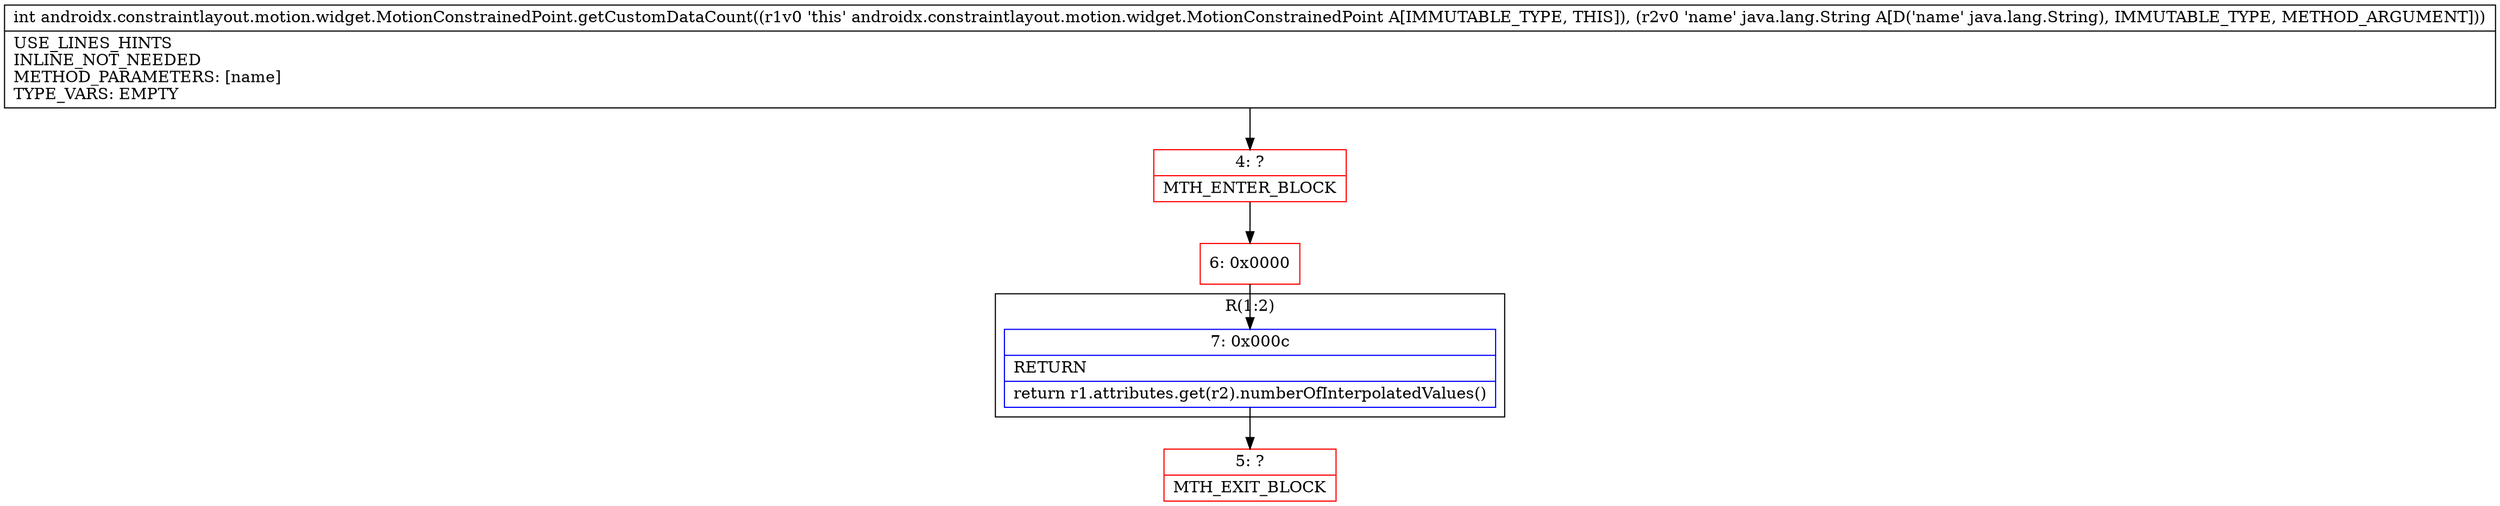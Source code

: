 digraph "CFG forandroidx.constraintlayout.motion.widget.MotionConstrainedPoint.getCustomDataCount(Ljava\/lang\/String;)I" {
subgraph cluster_Region_443671614 {
label = "R(1:2)";
node [shape=record,color=blue];
Node_7 [shape=record,label="{7\:\ 0x000c|RETURN\l|return r1.attributes.get(r2).numberOfInterpolatedValues()\l}"];
}
Node_4 [shape=record,color=red,label="{4\:\ ?|MTH_ENTER_BLOCK\l}"];
Node_6 [shape=record,color=red,label="{6\:\ 0x0000}"];
Node_5 [shape=record,color=red,label="{5\:\ ?|MTH_EXIT_BLOCK\l}"];
MethodNode[shape=record,label="{int androidx.constraintlayout.motion.widget.MotionConstrainedPoint.getCustomDataCount((r1v0 'this' androidx.constraintlayout.motion.widget.MotionConstrainedPoint A[IMMUTABLE_TYPE, THIS]), (r2v0 'name' java.lang.String A[D('name' java.lang.String), IMMUTABLE_TYPE, METHOD_ARGUMENT]))  | USE_LINES_HINTS\lINLINE_NOT_NEEDED\lMETHOD_PARAMETERS: [name]\lTYPE_VARS: EMPTY\l}"];
MethodNode -> Node_4;Node_7 -> Node_5;
Node_4 -> Node_6;
Node_6 -> Node_7;
}

